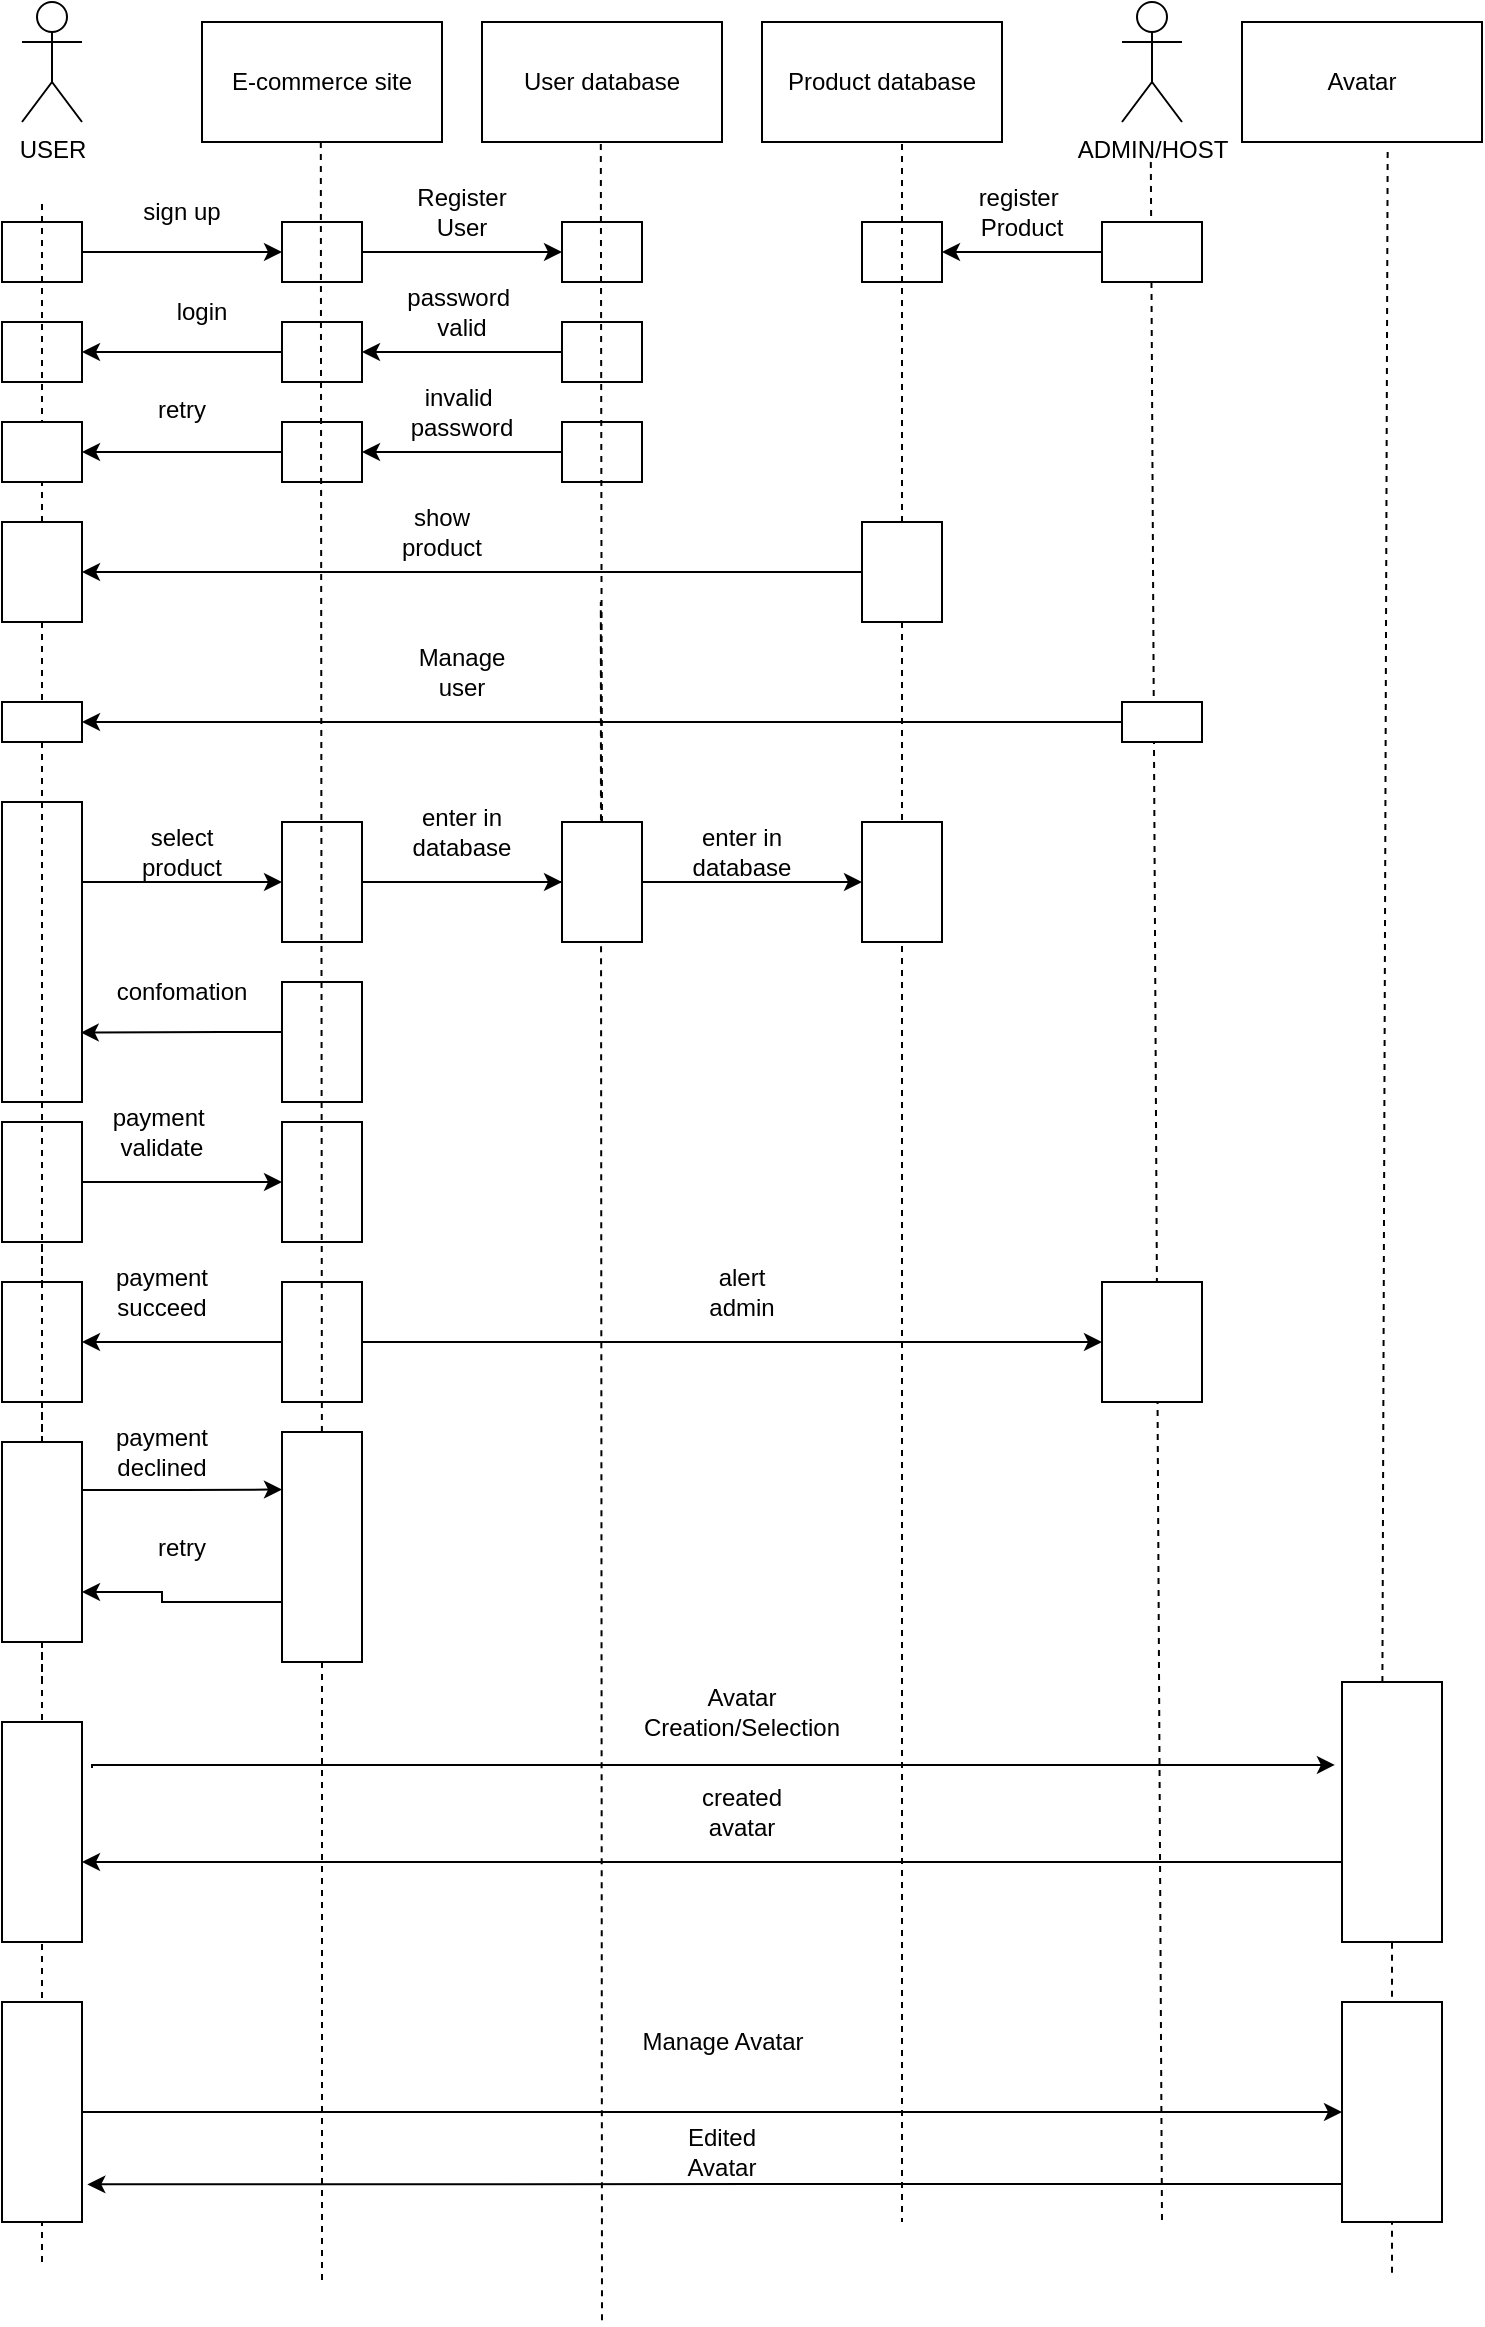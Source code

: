 <mxfile version="20.2.7" type="github" pages="2"><diagram id="kgpKYQtTHZ0yAKxKKP6v" name="Page-1"><mxGraphModel dx="865" dy="513" grid="1" gridSize="10" guides="1" tooltips="1" connect="1" arrows="1" fold="1" page="1" pageScale="1" pageWidth="850" pageHeight="1100" math="0" shadow="0"><root><mxCell id="0"/><mxCell id="1" parent="0"/><mxCell id="-ALn_Ugp3yE875ARaoUf-1" value="USER&lt;br&gt;" style="shape=umlActor;verticalLabelPosition=bottom;verticalAlign=top;html=1;outlineConnect=0;" parent="1" vertex="1"><mxGeometry x="120" y="20" width="30" height="60" as="geometry"/></mxCell><mxCell id="-ALn_Ugp3yE875ARaoUf-3" value="E-commerce site" style="rounded=0;whiteSpace=wrap;html=1;" parent="1" vertex="1"><mxGeometry x="210" y="30" width="120" height="60" as="geometry"/></mxCell><mxCell id="-ALn_Ugp3yE875ARaoUf-4" value="User database" style="rounded=0;whiteSpace=wrap;html=1;" parent="1" vertex="1"><mxGeometry x="350" y="30" width="120" height="60" as="geometry"/></mxCell><mxCell id="-ALn_Ugp3yE875ARaoUf-5" value="Product database" style="rounded=0;whiteSpace=wrap;html=1;" parent="1" vertex="1"><mxGeometry x="490" y="30" width="120" height="60" as="geometry"/></mxCell><mxCell id="-ALn_Ugp3yE875ARaoUf-6" value="ADMIN/HOST" style="shape=umlActor;verticalLabelPosition=bottom;verticalAlign=top;html=1;outlineConnect=0;" parent="1" vertex="1"><mxGeometry x="670" y="20" width="30" height="60" as="geometry"/></mxCell><mxCell id="-ALn_Ugp3yE875ARaoUf-11" value="" style="endArrow=none;dashed=1;html=1;rounded=0;startArrow=none;" parent="1" edge="1"><mxGeometry width="50" height="50" relative="1" as="geometry"><mxPoint x="130" y="860" as="sourcePoint"/><mxPoint x="130" y="580" as="targetPoint"/><Array as="points"/></mxGeometry></mxCell><mxCell id="-ALn_Ugp3yE875ARaoUf-12" value="" style="endArrow=none;dashed=1;html=1;rounded=0;startArrow=none;" parent="1" source="-ALn_Ugp3yE875ARaoUf-61" edge="1"><mxGeometry width="50" height="50" relative="1" as="geometry"><mxPoint x="409.41" y="91.001" as="sourcePoint"/><mxPoint x="410" y="1180" as="targetPoint"/><Array as="points"><mxPoint x="409.41" y="320.06"/></Array></mxGeometry></mxCell><mxCell id="-ALn_Ugp3yE875ARaoUf-13" value="" style="endArrow=none;dashed=1;html=1;rounded=0;startArrow=none;" parent="1" source="-ALn_Ugp3yE875ARaoUf-36" edge="1"><mxGeometry width="50" height="50" relative="1" as="geometry"><mxPoint x="560" y="91.001" as="sourcePoint"/><mxPoint x="560" y="1130" as="targetPoint"/></mxGeometry></mxCell><mxCell id="-ALn_Ugp3yE875ARaoUf-14" value="" style="endArrow=none;dashed=1;html=1;rounded=0;" parent="1" edge="1"><mxGeometry width="50" height="50" relative="1" as="geometry"><mxPoint x="684.41" y="100.001" as="sourcePoint"/><mxPoint x="690" y="1130" as="targetPoint"/></mxGeometry></mxCell><mxCell id="-ALn_Ugp3yE875ARaoUf-15" value="" style="endArrow=none;dashed=1;html=1;rounded=0;startArrow=none;" parent="1" source="GDfsUicPdsfKHo_18G9Y-29" edge="1"><mxGeometry width="50" height="50" relative="1" as="geometry"><mxPoint x="269.41" y="90.001" as="sourcePoint"/><mxPoint x="270" y="1160" as="targetPoint"/></mxGeometry></mxCell><mxCell id="-ALn_Ugp3yE875ARaoUf-22" style="edgeStyle=orthogonalEdgeStyle;rounded=0;orthogonalLoop=1;jettySize=auto;html=1;entryX=0;entryY=0.5;entryDx=0;entryDy=0;" parent="1" source="-ALn_Ugp3yE875ARaoUf-16" target="-ALn_Ugp3yE875ARaoUf-18" edge="1"><mxGeometry relative="1" as="geometry"/></mxCell><mxCell id="-ALn_Ugp3yE875ARaoUf-16" value="" style="rounded=0;whiteSpace=wrap;html=1;" parent="1" vertex="1"><mxGeometry x="110" y="130" width="40" height="30" as="geometry"/></mxCell><mxCell id="-ALn_Ugp3yE875ARaoUf-21" style="edgeStyle=orthogonalEdgeStyle;rounded=0;orthogonalLoop=1;jettySize=auto;html=1;entryX=0;entryY=0.5;entryDx=0;entryDy=0;" parent="1" source="-ALn_Ugp3yE875ARaoUf-18" target="-ALn_Ugp3yE875ARaoUf-20" edge="1"><mxGeometry relative="1" as="geometry"/></mxCell><mxCell id="-ALn_Ugp3yE875ARaoUf-18" value="" style="rounded=0;whiteSpace=wrap;html=1;" parent="1" vertex="1"><mxGeometry x="250" y="130" width="40" height="30" as="geometry"/></mxCell><mxCell id="-ALn_Ugp3yE875ARaoUf-20" value="" style="rounded=0;whiteSpace=wrap;html=1;" parent="1" vertex="1"><mxGeometry x="390" y="130" width="40" height="30" as="geometry"/></mxCell><mxCell id="-ALn_Ugp3yE875ARaoUf-23" value="sign up" style="text;html=1;strokeColor=none;fillColor=none;align=center;verticalAlign=middle;whiteSpace=wrap;rounded=0;" parent="1" vertex="1"><mxGeometry x="170" y="110" width="60" height="30" as="geometry"/></mxCell><mxCell id="-ALn_Ugp3yE875ARaoUf-24" value="Register&lt;br&gt;User" style="text;html=1;strokeColor=none;fillColor=none;align=center;verticalAlign=middle;whiteSpace=wrap;rounded=0;" parent="1" vertex="1"><mxGeometry x="310" y="110" width="60" height="30" as="geometry"/></mxCell><mxCell id="-ALn_Ugp3yE875ARaoUf-29" style="edgeStyle=orthogonalEdgeStyle;rounded=0;orthogonalLoop=1;jettySize=auto;html=1;" parent="1" source="-ALn_Ugp3yE875ARaoUf-25" target="-ALn_Ugp3yE875ARaoUf-26" edge="1"><mxGeometry relative="1" as="geometry"/></mxCell><mxCell id="-ALn_Ugp3yE875ARaoUf-25" value="" style="rounded=0;whiteSpace=wrap;html=1;" parent="1" vertex="1"><mxGeometry x="390" y="180" width="40" height="30" as="geometry"/></mxCell><mxCell id="-ALn_Ugp3yE875ARaoUf-30" style="edgeStyle=orthogonalEdgeStyle;rounded=0;orthogonalLoop=1;jettySize=auto;html=1;" parent="1" source="-ALn_Ugp3yE875ARaoUf-26" target="-ALn_Ugp3yE875ARaoUf-27" edge="1"><mxGeometry relative="1" as="geometry"/></mxCell><mxCell id="-ALn_Ugp3yE875ARaoUf-26" value="" style="rounded=0;whiteSpace=wrap;html=1;" parent="1" vertex="1"><mxGeometry x="250" y="180" width="40" height="30" as="geometry"/></mxCell><mxCell id="-ALn_Ugp3yE875ARaoUf-27" value="" style="rounded=0;whiteSpace=wrap;html=1;" parent="1" vertex="1"><mxGeometry x="110" y="180" width="40" height="30" as="geometry"/></mxCell><mxCell id="-ALn_Ugp3yE875ARaoUf-31" value="password&amp;nbsp;&lt;br&gt;valid" style="text;html=1;strokeColor=none;fillColor=none;align=center;verticalAlign=middle;whiteSpace=wrap;rounded=0;" parent="1" vertex="1"><mxGeometry x="310" y="160" width="60" height="30" as="geometry"/></mxCell><mxCell id="-ALn_Ugp3yE875ARaoUf-32" value="login" style="text;html=1;strokeColor=none;fillColor=none;align=center;verticalAlign=middle;whiteSpace=wrap;rounded=0;" parent="1" vertex="1"><mxGeometry x="180" y="160" width="60" height="30" as="geometry"/></mxCell><mxCell id="-ALn_Ugp3yE875ARaoUf-38" style="edgeStyle=orthogonalEdgeStyle;rounded=0;orthogonalLoop=1;jettySize=auto;html=1;entryX=1;entryY=0.5;entryDx=0;entryDy=0;" parent="1" source="-ALn_Ugp3yE875ARaoUf-36" target="-ALn_Ugp3yE875ARaoUf-37" edge="1"><mxGeometry relative="1" as="geometry"/></mxCell><mxCell id="-ALn_Ugp3yE875ARaoUf-39" value="show product" style="text;html=1;strokeColor=none;fillColor=none;align=center;verticalAlign=middle;whiteSpace=wrap;rounded=0;" parent="1" vertex="1"><mxGeometry x="300" y="270" width="60" height="30" as="geometry"/></mxCell><mxCell id="-ALn_Ugp3yE875ARaoUf-42" style="edgeStyle=orthogonalEdgeStyle;rounded=0;orthogonalLoop=1;jettySize=auto;html=1;entryX=1;entryY=0.5;entryDx=0;entryDy=0;" parent="1" source="-ALn_Ugp3yE875ARaoUf-40" target="-ALn_Ugp3yE875ARaoUf-41" edge="1"><mxGeometry relative="1" as="geometry"/></mxCell><mxCell id="-ALn_Ugp3yE875ARaoUf-40" value="" style="rounded=0;whiteSpace=wrap;html=1;" parent="1" vertex="1"><mxGeometry x="660" y="130" width="50" height="30" as="geometry"/></mxCell><mxCell id="-ALn_Ugp3yE875ARaoUf-41" value="" style="rounded=0;whiteSpace=wrap;html=1;" parent="1" vertex="1"><mxGeometry x="540" y="130" width="40" height="30" as="geometry"/></mxCell><mxCell id="-ALn_Ugp3yE875ARaoUf-43" value="register&amp;nbsp;&lt;br&gt;Product" style="text;html=1;strokeColor=none;fillColor=none;align=center;verticalAlign=middle;whiteSpace=wrap;rounded=0;" parent="1" vertex="1"><mxGeometry x="590" y="110" width="60" height="30" as="geometry"/></mxCell><mxCell id="-ALn_Ugp3yE875ARaoUf-36" value="" style="rounded=0;whiteSpace=wrap;html=1;" parent="1" vertex="1"><mxGeometry x="540" y="280" width="40" height="50" as="geometry"/></mxCell><mxCell id="-ALn_Ugp3yE875ARaoUf-44" value="" style="endArrow=none;dashed=1;html=1;rounded=0;" parent="1" target="-ALn_Ugp3yE875ARaoUf-36" edge="1"><mxGeometry width="50" height="50" relative="1" as="geometry"><mxPoint x="560" y="91.001" as="sourcePoint"/><mxPoint x="560" y="550.06" as="targetPoint"/></mxGeometry></mxCell><mxCell id="-ALn_Ugp3yE875ARaoUf-37" value="" style="rounded=0;whiteSpace=wrap;html=1;" parent="1" vertex="1"><mxGeometry x="110" y="280" width="40" height="50" as="geometry"/></mxCell><mxCell id="-ALn_Ugp3yE875ARaoUf-45" value="" style="endArrow=none;dashed=1;html=1;rounded=0;" parent="1" target="-ALn_Ugp3yE875ARaoUf-37" edge="1"><mxGeometry width="50" height="50" relative="1" as="geometry"><mxPoint x="130" y="120.941" as="sourcePoint"/><mxPoint x="130" y="580" as="targetPoint"/></mxGeometry></mxCell><mxCell id="-ALn_Ugp3yE875ARaoUf-46" value="" style="rounded=0;whiteSpace=wrap;html=1;" parent="1" vertex="1"><mxGeometry x="110" y="230" width="40" height="30" as="geometry"/></mxCell><mxCell id="-ALn_Ugp3yE875ARaoUf-50" style="edgeStyle=orthogonalEdgeStyle;rounded=0;orthogonalLoop=1;jettySize=auto;html=1;entryX=1;entryY=0.5;entryDx=0;entryDy=0;" parent="1" source="-ALn_Ugp3yE875ARaoUf-47" target="-ALn_Ugp3yE875ARaoUf-46" edge="1"><mxGeometry relative="1" as="geometry"/></mxCell><mxCell id="-ALn_Ugp3yE875ARaoUf-47" value="" style="rounded=0;whiteSpace=wrap;html=1;" parent="1" vertex="1"><mxGeometry x="250" y="230" width="40" height="30" as="geometry"/></mxCell><mxCell id="-ALn_Ugp3yE875ARaoUf-49" style="edgeStyle=orthogonalEdgeStyle;rounded=0;orthogonalLoop=1;jettySize=auto;html=1;entryX=1;entryY=0.5;entryDx=0;entryDy=0;" parent="1" source="-ALn_Ugp3yE875ARaoUf-48" target="-ALn_Ugp3yE875ARaoUf-47" edge="1"><mxGeometry relative="1" as="geometry"/></mxCell><mxCell id="-ALn_Ugp3yE875ARaoUf-48" value="" style="rounded=0;whiteSpace=wrap;html=1;" parent="1" vertex="1"><mxGeometry x="390" y="230" width="40" height="30" as="geometry"/></mxCell><mxCell id="-ALn_Ugp3yE875ARaoUf-51" value="invalid&amp;nbsp;&lt;br&gt;password" style="text;html=1;strokeColor=none;fillColor=none;align=center;verticalAlign=middle;whiteSpace=wrap;rounded=0;" parent="1" vertex="1"><mxGeometry x="310" y="210" width="60" height="30" as="geometry"/></mxCell><mxCell id="-ALn_Ugp3yE875ARaoUf-52" value="retry" style="text;html=1;strokeColor=none;fillColor=none;align=center;verticalAlign=middle;whiteSpace=wrap;rounded=0;" parent="1" vertex="1"><mxGeometry x="170" y="209" width="60" height="30" as="geometry"/></mxCell><mxCell id="-ALn_Ugp3yE875ARaoUf-57" style="edgeStyle=orthogonalEdgeStyle;rounded=0;orthogonalLoop=1;jettySize=auto;html=1;entryX=0;entryY=0.5;entryDx=0;entryDy=0;exitX=1;exitY=0.25;exitDx=0;exitDy=0;" parent="1" target="-ALn_Ugp3yE875ARaoUf-54" edge="1"><mxGeometry relative="1" as="geometry"><Array as="points"><mxPoint x="150" y="460"/></Array><mxPoint x="150" y="467.5" as="sourcePoint"/></mxGeometry></mxCell><mxCell id="-ALn_Ugp3yE875ARaoUf-53" value="" style="rounded=0;whiteSpace=wrap;html=1;" parent="1" vertex="1"><mxGeometry x="110" y="420" width="40" height="150" as="geometry"/></mxCell><mxCell id="GDfsUicPdsfKHo_18G9Y-9" style="edgeStyle=orthogonalEdgeStyle;rounded=0;orthogonalLoop=1;jettySize=auto;html=1;entryX=0;entryY=0.5;entryDx=0;entryDy=0;" parent="1" source="-ALn_Ugp3yE875ARaoUf-54" target="-ALn_Ugp3yE875ARaoUf-61" edge="1"><mxGeometry relative="1" as="geometry"/></mxCell><mxCell id="-ALn_Ugp3yE875ARaoUf-54" value="" style="rounded=0;whiteSpace=wrap;html=1;" parent="1" vertex="1"><mxGeometry x="250" y="430" width="40" height="60" as="geometry"/></mxCell><mxCell id="-ALn_Ugp3yE875ARaoUf-59" style="edgeStyle=orthogonalEdgeStyle;rounded=0;orthogonalLoop=1;jettySize=auto;html=1;entryX=0;entryY=0.5;entryDx=0;entryDy=0;exitX=1;exitY=0.5;exitDx=0;exitDy=0;startArrow=none;" parent="1" source="-ALn_Ugp3yE875ARaoUf-61" target="-ALn_Ugp3yE875ARaoUf-56" edge="1"><mxGeometry relative="1" as="geometry"><mxPoint x="430" y="460" as="sourcePoint"/></mxGeometry></mxCell><mxCell id="-ALn_Ugp3yE875ARaoUf-56" value="" style="rounded=0;whiteSpace=wrap;html=1;" parent="1" vertex="1"><mxGeometry x="540" y="430" width="40" height="60" as="geometry"/></mxCell><mxCell id="-ALn_Ugp3yE875ARaoUf-63" style="edgeStyle=orthogonalEdgeStyle;rounded=0;orthogonalLoop=1;jettySize=auto;html=1;entryX=0.984;entryY=0.702;entryDx=0;entryDy=0;entryPerimeter=0;" parent="1" source="-ALn_Ugp3yE875ARaoUf-60" edge="1"><mxGeometry relative="1" as="geometry"><Array as="points"><mxPoint x="220" y="535"/><mxPoint x="220" y="535"/></Array><mxPoint x="149.36" y="535.3" as="targetPoint"/></mxGeometry></mxCell><mxCell id="-ALn_Ugp3yE875ARaoUf-60" value="" style="rounded=0;whiteSpace=wrap;html=1;" parent="1" vertex="1"><mxGeometry x="250" y="510" width="40" height="60" as="geometry"/></mxCell><mxCell id="GDfsUicPdsfKHo_18G9Y-1" value="select product" style="text;html=1;strokeColor=none;fillColor=none;align=center;verticalAlign=middle;whiteSpace=wrap;rounded=0;" parent="1" vertex="1"><mxGeometry x="170" y="430" width="60" height="30" as="geometry"/></mxCell><mxCell id="GDfsUicPdsfKHo_18G9Y-2" value="enter in database" style="text;html=1;strokeColor=none;fillColor=none;align=center;verticalAlign=middle;whiteSpace=wrap;rounded=0;" parent="1" vertex="1"><mxGeometry x="310" y="420" width="60" height="30" as="geometry"/></mxCell><mxCell id="GDfsUicPdsfKHo_18G9Y-6" value="" style="endArrow=none;dashed=1;html=1;rounded=0;" parent="1" target="-ALn_Ugp3yE875ARaoUf-61" edge="1"><mxGeometry width="50" height="50" relative="1" as="geometry"><mxPoint x="409.41" y="91.001" as="sourcePoint"/><mxPoint x="409.41" y="550.06" as="targetPoint"/><Array as="points"/></mxGeometry></mxCell><mxCell id="-ALn_Ugp3yE875ARaoUf-61" value="" style="rounded=0;whiteSpace=wrap;html=1;" parent="1" vertex="1"><mxGeometry x="390" y="430" width="40" height="60" as="geometry"/></mxCell><mxCell id="GDfsUicPdsfKHo_18G9Y-8" value="" style="edgeStyle=orthogonalEdgeStyle;rounded=0;orthogonalLoop=1;jettySize=auto;html=1;entryX=0;entryY=0.5;entryDx=0;entryDy=0;exitX=1;exitY=0.5;exitDx=0;exitDy=0;endArrow=none;" parent="1" source="-ALn_Ugp3yE875ARaoUf-54" target="-ALn_Ugp3yE875ARaoUf-61" edge="1"><mxGeometry relative="1" as="geometry"><mxPoint x="290" y="460" as="sourcePoint"/><mxPoint x="530" y="460" as="targetPoint"/></mxGeometry></mxCell><mxCell id="GDfsUicPdsfKHo_18G9Y-10" value="enter in database" style="text;html=1;strokeColor=none;fillColor=none;align=center;verticalAlign=middle;whiteSpace=wrap;rounded=0;" parent="1" vertex="1"><mxGeometry x="450" y="430" width="60" height="30" as="geometry"/></mxCell><mxCell id="GDfsUicPdsfKHo_18G9Y-15" value="confomation" style="text;html=1;strokeColor=none;fillColor=none;align=center;verticalAlign=middle;whiteSpace=wrap;rounded=0;" parent="1" vertex="1"><mxGeometry x="170" y="500" width="60" height="30" as="geometry"/></mxCell><mxCell id="GDfsUicPdsfKHo_18G9Y-18" style="edgeStyle=orthogonalEdgeStyle;rounded=0;orthogonalLoop=1;jettySize=auto;html=1;entryX=0;entryY=0.5;entryDx=0;entryDy=0;" parent="1" source="GDfsUicPdsfKHo_18G9Y-16" target="GDfsUicPdsfKHo_18G9Y-17" edge="1"><mxGeometry relative="1" as="geometry"/></mxCell><mxCell id="GDfsUicPdsfKHo_18G9Y-16" value="" style="rounded=0;whiteSpace=wrap;html=1;" parent="1" vertex="1"><mxGeometry x="110" y="580" width="40" height="60" as="geometry"/></mxCell><mxCell id="GDfsUicPdsfKHo_18G9Y-17" value="" style="rounded=0;whiteSpace=wrap;html=1;" parent="1" vertex="1"><mxGeometry x="250" y="580" width="40" height="60" as="geometry"/></mxCell><mxCell id="GDfsUicPdsfKHo_18G9Y-19" value="payment&amp;nbsp;&lt;br&gt;validate" style="text;html=1;strokeColor=none;fillColor=none;align=center;verticalAlign=middle;whiteSpace=wrap;rounded=0;" parent="1" vertex="1"><mxGeometry x="160" y="570" width="60" height="30" as="geometry"/></mxCell><mxCell id="GDfsUicPdsfKHo_18G9Y-22" style="edgeStyle=orthogonalEdgeStyle;rounded=0;orthogonalLoop=1;jettySize=auto;html=1;entryX=1;entryY=0.5;entryDx=0;entryDy=0;" parent="1" source="GDfsUicPdsfKHo_18G9Y-20" target="GDfsUicPdsfKHo_18G9Y-21" edge="1"><mxGeometry relative="1" as="geometry"/></mxCell><mxCell id="GDfsUicPdsfKHo_18G9Y-25" style="edgeStyle=orthogonalEdgeStyle;rounded=0;orthogonalLoop=1;jettySize=auto;html=1;" parent="1" source="GDfsUicPdsfKHo_18G9Y-20" target="GDfsUicPdsfKHo_18G9Y-24" edge="1"><mxGeometry relative="1" as="geometry"/></mxCell><mxCell id="GDfsUicPdsfKHo_18G9Y-20" value="" style="rounded=0;whiteSpace=wrap;html=1;" parent="1" vertex="1"><mxGeometry x="250" y="660" width="40" height="60" as="geometry"/></mxCell><mxCell id="GDfsUicPdsfKHo_18G9Y-21" value="" style="rounded=0;whiteSpace=wrap;html=1;" parent="1" vertex="1"><mxGeometry x="110" y="660" width="40" height="60" as="geometry"/></mxCell><mxCell id="GDfsUicPdsfKHo_18G9Y-23" value="payment succeed" style="text;html=1;strokeColor=none;fillColor=none;align=center;verticalAlign=middle;whiteSpace=wrap;rounded=0;" parent="1" vertex="1"><mxGeometry x="160" y="650" width="60" height="30" as="geometry"/></mxCell><mxCell id="GDfsUicPdsfKHo_18G9Y-24" value="" style="rounded=0;whiteSpace=wrap;html=1;" parent="1" vertex="1"><mxGeometry x="660" y="660" width="50" height="60" as="geometry"/></mxCell><mxCell id="GDfsUicPdsfKHo_18G9Y-26" value="alert admin" style="text;html=1;strokeColor=none;fillColor=none;align=center;verticalAlign=middle;whiteSpace=wrap;rounded=0;" parent="1" vertex="1"><mxGeometry x="450" y="650" width="60" height="30" as="geometry"/></mxCell><mxCell id="GDfsUicPdsfKHo_18G9Y-32" style="edgeStyle=orthogonalEdgeStyle;rounded=0;orthogonalLoop=1;jettySize=auto;html=1;entryX=0;entryY=0.25;entryDx=0;entryDy=0;" parent="1" source="GDfsUicPdsfKHo_18G9Y-27" target="GDfsUicPdsfKHo_18G9Y-29" edge="1"><mxGeometry relative="1" as="geometry"><Array as="points"><mxPoint x="200" y="764"/><mxPoint x="200" y="764"/></Array></mxGeometry></mxCell><mxCell id="GDfsUicPdsfKHo_18G9Y-27" value="" style="rounded=0;whiteSpace=wrap;html=1;" parent="1" vertex="1"><mxGeometry x="110" y="740" width="40" height="100" as="geometry"/></mxCell><mxCell id="GDfsUicPdsfKHo_18G9Y-28" value="" style="endArrow=none;dashed=1;html=1;rounded=0;startArrow=none;" parent="1" source="-ALn_Ugp3yE875ARaoUf-37" target="GDfsUicPdsfKHo_18G9Y-27" edge="1"><mxGeometry width="50" height="50" relative="1" as="geometry"><mxPoint x="130" y="340" as="sourcePoint"/><mxPoint x="130" y="580" as="targetPoint"/><Array as="points"/></mxGeometry></mxCell><mxCell id="GDfsUicPdsfKHo_18G9Y-31" style="edgeStyle=orthogonalEdgeStyle;rounded=0;orthogonalLoop=1;jettySize=auto;html=1;exitX=0.5;exitY=1;exitDx=0;exitDy=0;" parent="1" source="GDfsUicPdsfKHo_18G9Y-29" target="GDfsUicPdsfKHo_18G9Y-29" edge="1"><mxGeometry relative="1" as="geometry"/></mxCell><mxCell id="GDfsUicPdsfKHo_18G9Y-35" style="edgeStyle=orthogonalEdgeStyle;rounded=0;orthogonalLoop=1;jettySize=auto;html=1;entryX=1;entryY=0.75;entryDx=0;entryDy=0;" parent="1" source="GDfsUicPdsfKHo_18G9Y-29" target="GDfsUicPdsfKHo_18G9Y-27" edge="1"><mxGeometry relative="1" as="geometry"><mxPoint x="160" y="820" as="targetPoint"/><Array as="points"><mxPoint x="190" y="820"/><mxPoint x="190" y="815"/></Array></mxGeometry></mxCell><mxCell id="GDfsUicPdsfKHo_18G9Y-29" value="" style="rounded=0;whiteSpace=wrap;html=1;" parent="1" vertex="1"><mxGeometry x="250" y="735" width="40" height="115" as="geometry"/></mxCell><mxCell id="GDfsUicPdsfKHo_18G9Y-33" value="" style="endArrow=none;dashed=1;html=1;rounded=0;" parent="1" target="GDfsUicPdsfKHo_18G9Y-29" edge="1"><mxGeometry width="50" height="50" relative="1" as="geometry"><mxPoint x="269.41" y="90.001" as="sourcePoint"/><mxPoint x="270" y="920" as="targetPoint"/></mxGeometry></mxCell><mxCell id="GDfsUicPdsfKHo_18G9Y-34" value="payment&lt;br&gt;declined" style="text;html=1;strokeColor=none;fillColor=none;align=center;verticalAlign=middle;whiteSpace=wrap;rounded=0;" parent="1" vertex="1"><mxGeometry x="160" y="730" width="60" height="30" as="geometry"/></mxCell><mxCell id="GDfsUicPdsfKHo_18G9Y-38" value="retry" style="text;html=1;strokeColor=none;fillColor=none;align=center;verticalAlign=middle;whiteSpace=wrap;rounded=0;" parent="1" vertex="1"><mxGeometry x="170" y="777.5" width="60" height="30" as="geometry"/></mxCell><mxCell id="m_59W1ofEceELkHwI7DO-1" value="Avatar" style="rounded=0;whiteSpace=wrap;html=1;" parent="1" vertex="1"><mxGeometry x="730" y="30" width="120" height="60" as="geometry"/></mxCell><mxCell id="m_59W1ofEceELkHwI7DO-3" value="" style="endArrow=none;dashed=1;html=1;rounded=0;entryX=0.607;entryY=1.043;entryDx=0;entryDy=0;entryPerimeter=0;" parent="1" target="m_59W1ofEceELkHwI7DO-1" edge="1"><mxGeometry width="50" height="50" relative="1" as="geometry"><mxPoint x="800" y="920" as="sourcePoint"/><mxPoint x="820" y="80" as="targetPoint"/></mxGeometry></mxCell><mxCell id="m_59W1ofEceELkHwI7DO-7" style="edgeStyle=orthogonalEdgeStyle;rounded=0;orthogonalLoop=1;jettySize=auto;html=1;entryX=-0.071;entryY=0.319;entryDx=0;entryDy=0;entryPerimeter=0;" parent="1" target="m_59W1ofEceELkHwI7DO-6" edge="1"><mxGeometry relative="1" as="geometry"><mxPoint x="155" y="903" as="sourcePoint"/><Array as="points"><mxPoint x="155" y="902"/></Array></mxGeometry></mxCell><mxCell id="m_59W1ofEceELkHwI7DO-5" value="" style="endArrow=none;dashed=1;html=1;rounded=0;startArrow=none;" parent="1" source="m_59W1ofEceELkHwI7DO-11" edge="1"><mxGeometry width="50" height="50" relative="1" as="geometry"><mxPoint x="130" y="820" as="sourcePoint"/><mxPoint x="130" y="990" as="targetPoint"/><Array as="points"><mxPoint x="130" y="930"/></Array></mxGeometry></mxCell><mxCell id="m_59W1ofEceELkHwI7DO-12" style="edgeStyle=orthogonalEdgeStyle;rounded=0;orthogonalLoop=1;jettySize=auto;html=1;" parent="1" source="m_59W1ofEceELkHwI7DO-6" target="m_59W1ofEceELkHwI7DO-11" edge="1"><mxGeometry relative="1" as="geometry"><Array as="points"><mxPoint x="470" y="950"/><mxPoint x="470" y="950"/></Array></mxGeometry></mxCell><mxCell id="m_59W1ofEceELkHwI7DO-6" value="" style="rounded=0;whiteSpace=wrap;html=1;" parent="1" vertex="1"><mxGeometry x="780" y="860" width="50" height="130" as="geometry"/></mxCell><mxCell id="m_59W1ofEceELkHwI7DO-8" value="Avatar Creation/Selection" style="text;html=1;strokeColor=none;fillColor=none;align=center;verticalAlign=middle;whiteSpace=wrap;rounded=0;" parent="1" vertex="1"><mxGeometry x="450" y="860" width="60" height="30" as="geometry"/></mxCell><mxCell id="m_59W1ofEceELkHwI7DO-13" value="created avatar" style="text;html=1;strokeColor=none;fillColor=none;align=center;verticalAlign=middle;whiteSpace=wrap;rounded=0;" parent="1" vertex="1"><mxGeometry x="450" y="910" width="60" height="30" as="geometry"/></mxCell><mxCell id="m_59W1ofEceELkHwI7DO-11" value="" style="rounded=0;whiteSpace=wrap;html=1;" parent="1" vertex="1"><mxGeometry x="110" y="880" width="40" height="110" as="geometry"/></mxCell><mxCell id="m_59W1ofEceELkHwI7DO-14" value="" style="endArrow=none;dashed=1;html=1;rounded=0;startArrow=none;" parent="1" source="GDfsUicPdsfKHo_18G9Y-27" target="m_59W1ofEceELkHwI7DO-11" edge="1"><mxGeometry width="50" height="50" relative="1" as="geometry"><mxPoint x="130" y="820" as="sourcePoint"/><mxPoint x="130" y="990" as="targetPoint"/><Array as="points"/></mxGeometry></mxCell><mxCell id="m_59W1ofEceELkHwI7DO-15" value="" style="endArrow=none;dashed=1;html=1;rounded=0;" parent="1" edge="1"><mxGeometry width="50" height="50" relative="1" as="geometry"><mxPoint x="130" y="1150" as="sourcePoint"/><mxPoint x="130" y="990" as="targetPoint"/><Array as="points"/></mxGeometry></mxCell><mxCell id="m_59W1ofEceELkHwI7DO-16" value="" style="endArrow=none;dashed=1;html=1;rounded=0;entryX=0.5;entryY=1;entryDx=0;entryDy=0;" parent="1" target="m_59W1ofEceELkHwI7DO-6" edge="1"><mxGeometry width="50" height="50" relative="1" as="geometry"><mxPoint x="805" y="1155.333" as="sourcePoint"/><mxPoint x="820" y="1000" as="targetPoint"/></mxGeometry></mxCell><mxCell id="m_59W1ofEceELkHwI7DO-19" style="edgeStyle=orthogonalEdgeStyle;rounded=0;orthogonalLoop=1;jettySize=auto;html=1;entryX=0;entryY=0.5;entryDx=0;entryDy=0;" parent="1" source="m_59W1ofEceELkHwI7DO-17" target="m_59W1ofEceELkHwI7DO-18" edge="1"><mxGeometry relative="1" as="geometry"/></mxCell><mxCell id="m_59W1ofEceELkHwI7DO-17" value="" style="rounded=0;whiteSpace=wrap;html=1;" parent="1" vertex="1"><mxGeometry x="110" y="1020" width="40" height="110" as="geometry"/></mxCell><mxCell id="m_59W1ofEceELkHwI7DO-20" style="edgeStyle=orthogonalEdgeStyle;rounded=0;orthogonalLoop=1;jettySize=auto;html=1;entryX=1.067;entryY=0.829;entryDx=0;entryDy=0;entryPerimeter=0;" parent="1" source="m_59W1ofEceELkHwI7DO-18" target="m_59W1ofEceELkHwI7DO-17" edge="1"><mxGeometry relative="1" as="geometry"><Array as="points"><mxPoint x="630" y="1111"/><mxPoint x="630" y="1111"/></Array></mxGeometry></mxCell><mxCell id="m_59W1ofEceELkHwI7DO-18" value="" style="rounded=0;whiteSpace=wrap;html=1;" parent="1" vertex="1"><mxGeometry x="780" y="1020" width="50" height="110" as="geometry"/></mxCell><mxCell id="m_59W1ofEceELkHwI7DO-22" value="Manage Avatar" style="text;html=1;resizable=0;autosize=1;align=center;verticalAlign=middle;points=[];fillColor=none;strokeColor=none;rounded=0;" parent="1" vertex="1"><mxGeometry x="420" y="1025" width="100" height="30" as="geometry"/></mxCell><mxCell id="m_59W1ofEceELkHwI7DO-23" value="Edited Avatar" style="text;html=1;strokeColor=none;fillColor=none;align=center;verticalAlign=middle;whiteSpace=wrap;rounded=0;" parent="1" vertex="1"><mxGeometry x="440" y="1080" width="60" height="30" as="geometry"/></mxCell><mxCell id="m_59W1ofEceELkHwI7DO-26" style="edgeStyle=orthogonalEdgeStyle;rounded=0;orthogonalLoop=1;jettySize=auto;html=1;entryX=1;entryY=0.5;entryDx=0;entryDy=0;" parent="1" source="m_59W1ofEceELkHwI7DO-24" target="m_59W1ofEceELkHwI7DO-25" edge="1"><mxGeometry relative="1" as="geometry"/></mxCell><mxCell id="m_59W1ofEceELkHwI7DO-24" value="" style="rounded=0;whiteSpace=wrap;html=1;" parent="1" vertex="1"><mxGeometry x="670" y="370" width="40" height="20" as="geometry"/></mxCell><mxCell id="m_59W1ofEceELkHwI7DO-25" value="" style="rounded=0;whiteSpace=wrap;html=1;" parent="1" vertex="1"><mxGeometry x="110" y="370" width="40" height="20" as="geometry"/></mxCell><mxCell id="m_59W1ofEceELkHwI7DO-27" value="Manage user" style="text;html=1;strokeColor=none;fillColor=none;align=center;verticalAlign=middle;whiteSpace=wrap;rounded=0;" parent="1" vertex="1"><mxGeometry x="310" y="340" width="60" height="30" as="geometry"/></mxCell></root></mxGraphModel></diagram><diagram id="t_Bhrj4wqYGoihLJrzjC" name="Page-2"><mxGraphModel dx="2062" dy="1065" grid="1" gridSize="10" guides="1" tooltips="1" connect="1" arrows="1" fold="1" page="1" pageScale="1" pageWidth="827" pageHeight="1169" math="0" shadow="0"><root><mxCell id="0"/><mxCell id="1" parent="0"/></root></mxGraphModel></diagram></mxfile>